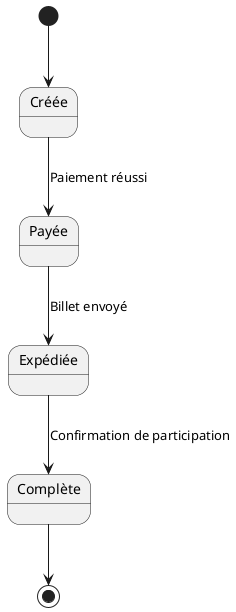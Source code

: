 @startuml
[*] --> Créée
Créée --> Payée : Paiement réussi
Payée --> Expédiée : Billet envoyé
Expédiée --> Complète : Confirmation de participation
Complète --> [*]

@enduml
